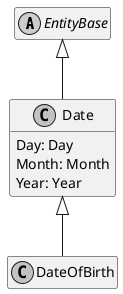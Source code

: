 ﻿@startuml
skinparam monochrome true
hide empty members

abstract class EntityBase {
}

EntityBase <|-- Date

class Date {
    Day: Day
    Month: Month
    Year: Year
}

Date <|-- DateOfBirth

class DateOfBirth {
}

@enduml
